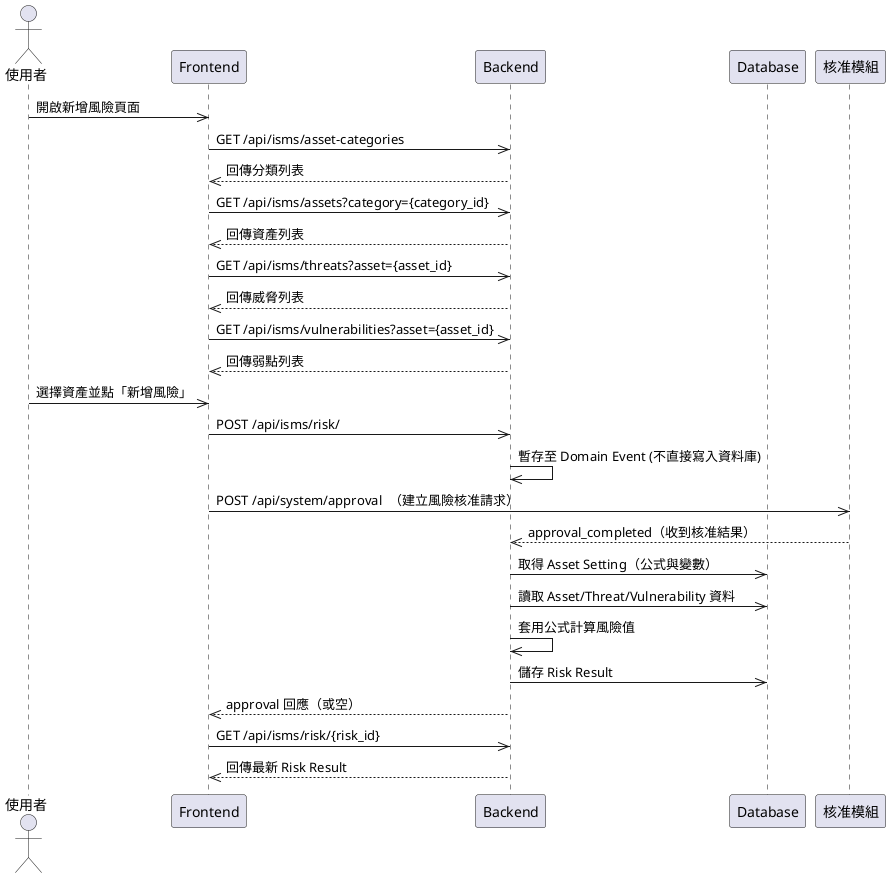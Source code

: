 @startuml
actor User as "使用者"
participant Frontend
participant Backend
participant Database
participant Approval as "核准模組"

User ->> Frontend: 開啟新增風險頁面
Frontend ->> Backend: GET /api/isms/asset-categories
Backend -->> Frontend: 回傳分類列表
Frontend ->> Backend: GET /api/isms/assets?category={category_id}
Backend -->> Frontend: 回傳資產列表
Frontend ->> Backend: GET /api/isms/threats?asset={asset_id}
Backend -->> Frontend: 回傳威脅列表
Frontend ->> Backend: GET /api/isms/vulnerabilities?asset={asset_id}
Backend -->> Frontend: 回傳弱點列表
User ->> Frontend: 選擇資產並點「新增風險」
Frontend ->> Backend: POST /api/isms/risk/
Backend ->> Backend: 暫存至 Domain Event (不直接寫入資料庫)
Frontend ->> Approval: POST /api/system/approval  （建立風險核准請求）
Approval -->> Backend: approval_completed（收到核准結果）
Backend ->> Database: 取得 Asset Setting（公式與變數）
Backend ->> Database: 讀取 Asset/Threat/Vulnerability 資料
Backend ->> Backend: 套用公式計算風險值
Backend ->> Database: 儲存 Risk Result
Backend -->> Frontend: approval 回應（或空）
Frontend ->> Backend: GET /api/isms/risk/{risk_id}
Backend -->> Frontend: 回傳最新 Risk Result
@enduml